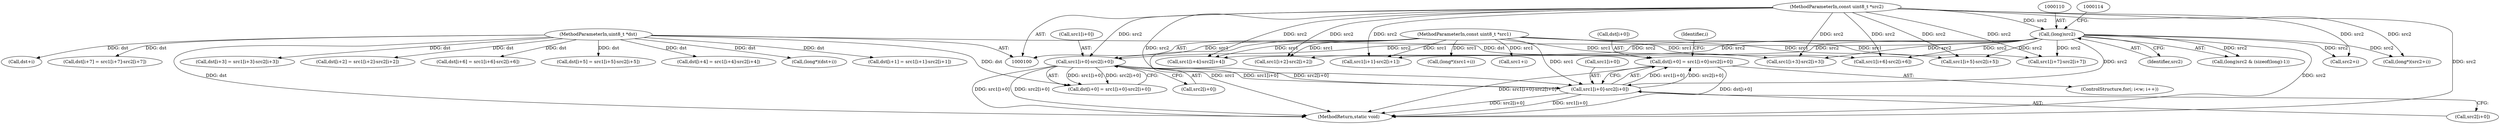 digraph "0_FFmpeg_454a11a1c9c686c78aa97954306fb63453299760_0@array" {
"1000330" [label="(Call,dst[i+0] = src1[i+0]-src2[i+0])"];
"1000336" [label="(Call,src1[i+0]-src2[i+0])"];
"1000136" [label="(Call,src1[i+0]-src2[i+0])"];
"1000102" [label="(MethodParameterIn,const uint8_t *src1)"];
"1000109" [label="(Call,(long)src2)"];
"1000103" [label="(MethodParameterIn,const uint8_t *src2)"];
"1000101" [label="(MethodParameterIn,uint8_t *dst)"];
"1000142" [label="(Call,src2[i+0])"];
"1000306" [label="(Call,dst+i)"];
"1000336" [label="(Call,src1[i+0]-src2[i+0])"];
"1000101" [label="(MethodParameterIn,uint8_t *dst)"];
"1000249" [label="(Call,dst[i+7] = src1[i+7]-src2[i+7])"];
"1000109" [label="(Call,(long)src2)"];
"1000330" [label="(Call,dst[i+0] = src1[i+0]-src2[i+0])"];
"1000342" [label="(Call,src2[i+0])"];
"1000170" [label="(Call,src1[i+2]-src2[i+2])"];
"1000108" [label="(Call,(long)src2 & (sizeof(long)-1))"];
"1000187" [label="(Call,src1[i+3]-src2[i+3])"];
"1000299" [label="(Call,src2+i)"];
"1000181" [label="(Call,dst[i+3] = src1[i+3]-src2[i+3])"];
"1000324" [label="(ControlStructure,for(; i<w; i++))"];
"1000288" [label="(Call,(long*)(src1+i))"];
"1000337" [label="(Call,src1[i+0])"];
"1000204" [label="(Call,src1[i+4]-src2[i+4])"];
"1000153" [label="(Call,src1[i+1]-src2[i+1])"];
"1000290" [label="(Call,src1+i)"];
"1000329" [label="(Identifier,i)"];
"1000137" [label="(Call,src1[i+0])"];
"1000164" [label="(Call,dst[i+2] = src1[i+2]-src2[i+2])"];
"1000238" [label="(Call,src1[i+6]-src2[i+6])"];
"1000232" [label="(Call,dst[i+6] = src1[i+6]-src2[i+6])"];
"1000221" [label="(Call,src1[i+5]-src2[i+5])"];
"1000215" [label="(Call,dst[i+5] = src1[i+5]-src2[i+5])"];
"1000198" [label="(Call,dst[i+4] = src1[i+4]-src2[i+4])"];
"1000255" [label="(Call,src1[i+7]-src2[i+7])"];
"1000304" [label="(Call,(long*)(dst+i))"];
"1000347" [label="(MethodReturn,static void)"];
"1000103" [label="(MethodParameterIn,const uint8_t *src2)"];
"1000136" [label="(Call,src1[i+0]-src2[i+0])"];
"1000130" [label="(Call,dst[i+0] = src1[i+0]-src2[i+0])"];
"1000297" [label="(Call,(long*)(src2+i))"];
"1000147" [label="(Call,dst[i+1] = src1[i+1]-src2[i+1])"];
"1000102" [label="(MethodParameterIn,const uint8_t *src1)"];
"1000111" [label="(Identifier,src2)"];
"1000331" [label="(Call,dst[i+0])"];
"1000330" -> "1000324"  [label="AST: "];
"1000330" -> "1000336"  [label="CFG: "];
"1000331" -> "1000330"  [label="AST: "];
"1000336" -> "1000330"  [label="AST: "];
"1000329" -> "1000330"  [label="CFG: "];
"1000330" -> "1000347"  [label="DDG: dst[i+0]"];
"1000330" -> "1000347"  [label="DDG: src1[i+0]-src2[i+0]"];
"1000336" -> "1000330"  [label="DDG: src1[i+0]"];
"1000336" -> "1000330"  [label="DDG: src2[i+0]"];
"1000101" -> "1000330"  [label="DDG: dst"];
"1000336" -> "1000342"  [label="CFG: "];
"1000337" -> "1000336"  [label="AST: "];
"1000342" -> "1000336"  [label="AST: "];
"1000336" -> "1000347"  [label="DDG: src2[i+0]"];
"1000336" -> "1000347"  [label="DDG: src1[i+0]"];
"1000136" -> "1000336"  [label="DDG: src1[i+0]"];
"1000136" -> "1000336"  [label="DDG: src2[i+0]"];
"1000102" -> "1000336"  [label="DDG: src1"];
"1000109" -> "1000336"  [label="DDG: src2"];
"1000103" -> "1000336"  [label="DDG: src2"];
"1000136" -> "1000130"  [label="AST: "];
"1000136" -> "1000142"  [label="CFG: "];
"1000137" -> "1000136"  [label="AST: "];
"1000142" -> "1000136"  [label="AST: "];
"1000130" -> "1000136"  [label="CFG: "];
"1000136" -> "1000347"  [label="DDG: src2[i+0]"];
"1000136" -> "1000347"  [label="DDG: src1[i+0]"];
"1000136" -> "1000130"  [label="DDG: src1[i+0]"];
"1000136" -> "1000130"  [label="DDG: src2[i+0]"];
"1000102" -> "1000136"  [label="DDG: src1"];
"1000109" -> "1000136"  [label="DDG: src2"];
"1000103" -> "1000136"  [label="DDG: src2"];
"1000102" -> "1000100"  [label="AST: "];
"1000102" -> "1000347"  [label="DDG: src1"];
"1000102" -> "1000153"  [label="DDG: src1"];
"1000102" -> "1000170"  [label="DDG: src1"];
"1000102" -> "1000187"  [label="DDG: src1"];
"1000102" -> "1000204"  [label="DDG: src1"];
"1000102" -> "1000221"  [label="DDG: src1"];
"1000102" -> "1000238"  [label="DDG: src1"];
"1000102" -> "1000255"  [label="DDG: src1"];
"1000102" -> "1000288"  [label="DDG: src1"];
"1000102" -> "1000290"  [label="DDG: src1"];
"1000109" -> "1000108"  [label="AST: "];
"1000109" -> "1000111"  [label="CFG: "];
"1000110" -> "1000109"  [label="AST: "];
"1000111" -> "1000109"  [label="AST: "];
"1000114" -> "1000109"  [label="CFG: "];
"1000109" -> "1000347"  [label="DDG: src2"];
"1000109" -> "1000108"  [label="DDG: src2"];
"1000103" -> "1000109"  [label="DDG: src2"];
"1000109" -> "1000153"  [label="DDG: src2"];
"1000109" -> "1000170"  [label="DDG: src2"];
"1000109" -> "1000187"  [label="DDG: src2"];
"1000109" -> "1000204"  [label="DDG: src2"];
"1000109" -> "1000221"  [label="DDG: src2"];
"1000109" -> "1000238"  [label="DDG: src2"];
"1000109" -> "1000255"  [label="DDG: src2"];
"1000109" -> "1000297"  [label="DDG: src2"];
"1000109" -> "1000299"  [label="DDG: src2"];
"1000103" -> "1000100"  [label="AST: "];
"1000103" -> "1000347"  [label="DDG: src2"];
"1000103" -> "1000153"  [label="DDG: src2"];
"1000103" -> "1000170"  [label="DDG: src2"];
"1000103" -> "1000187"  [label="DDG: src2"];
"1000103" -> "1000204"  [label="DDG: src2"];
"1000103" -> "1000221"  [label="DDG: src2"];
"1000103" -> "1000238"  [label="DDG: src2"];
"1000103" -> "1000255"  [label="DDG: src2"];
"1000103" -> "1000297"  [label="DDG: src2"];
"1000103" -> "1000299"  [label="DDG: src2"];
"1000101" -> "1000100"  [label="AST: "];
"1000101" -> "1000347"  [label="DDG: dst"];
"1000101" -> "1000130"  [label="DDG: dst"];
"1000101" -> "1000147"  [label="DDG: dst"];
"1000101" -> "1000164"  [label="DDG: dst"];
"1000101" -> "1000181"  [label="DDG: dst"];
"1000101" -> "1000198"  [label="DDG: dst"];
"1000101" -> "1000215"  [label="DDG: dst"];
"1000101" -> "1000232"  [label="DDG: dst"];
"1000101" -> "1000249"  [label="DDG: dst"];
"1000101" -> "1000304"  [label="DDG: dst"];
"1000101" -> "1000306"  [label="DDG: dst"];
}
